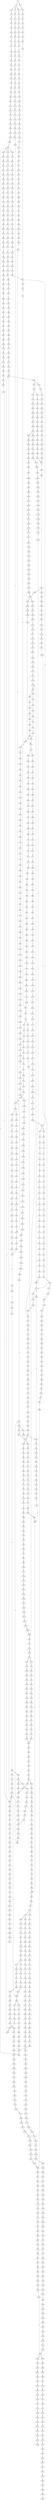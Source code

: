 strict digraph  {
	S0 -> S1 [ label = T ];
	S0 -> S2 [ label = G ];
	S1 -> S3 [ label = G ];
	S1 -> S4 [ label = T ];
	S1 -> S5 [ label = C ];
	S2 -> S6 [ label = C ];
	S3 -> S7 [ label = T ];
	S4 -> S8 [ label = C ];
	S5 -> S9 [ label = C ];
	S6 -> S10 [ label = C ];
	S7 -> S11 [ label = A ];
	S8 -> S12 [ label = G ];
	S9 -> S13 [ label = G ];
	S10 -> S14 [ label = G ];
	S11 -> S15 [ label = C ];
	S12 -> S16 [ label = C ];
	S13 -> S17 [ label = T ];
	S14 -> S18 [ label = C ];
	S15 -> S19 [ label = A ];
	S16 -> S20 [ label = A ];
	S17 -> S21 [ label = A ];
	S18 -> S22 [ label = A ];
	S19 -> S23 [ label = C ];
	S20 -> S24 [ label = C ];
	S21 -> S25 [ label = C ];
	S22 -> S26 [ label = C ];
	S23 -> S27 [ label = T ];
	S24 -> S28 [ label = G ];
	S25 -> S29 [ label = A ];
	S26 -> S30 [ label = G ];
	S27 -> S31 [ label = T ];
	S28 -> S32 [ label = T ];
	S29 -> S33 [ label = T ];
	S30 -> S34 [ label = C ];
	S31 -> S35 [ label = G ];
	S32 -> S36 [ label = G ];
	S33 -> S37 [ label = G ];
	S34 -> S38 [ label = G ];
	S35 -> S39 [ label = G ];
	S36 -> S40 [ label = G ];
	S37 -> S41 [ label = G ];
	S38 -> S42 [ label = C ];
	S39 -> S43 [ label = A ];
	S40 -> S44 [ label = C ];
	S41 -> S45 [ label = C ];
	S42 -> S46 [ label = A ];
	S42 -> S47 [ label = G ];
	S43 -> S48 [ label = G ];
	S44 -> S49 [ label = G ];
	S45 -> S50 [ label = G ];
	S46 -> S51 [ label = G ];
	S47 -> S52 [ label = C ];
	S47 -> S53 [ label = G ];
	S48 -> S54 [ label = A ];
	S49 -> S55 [ label = T ];
	S50 -> S56 [ label = C ];
	S51 -> S57 [ label = C ];
	S52 -> S58 [ label = G ];
	S53 -> S59 [ label = C ];
	S54 -> S60 [ label = C ];
	S55 -> S61 [ label = C ];
	S56 -> S62 [ label = C ];
	S57 -> S63 [ label = C ];
	S58 -> S64 [ label = T ];
	S59 -> S65 [ label = T ];
	S60 -> S66 [ label = C ];
	S61 -> S67 [ label = C ];
	S62 -> S68 [ label = C ];
	S63 -> S69 [ label = G ];
	S64 -> S70 [ label = C ];
	S65 -> S71 [ label = G ];
	S66 -> S72 [ label = C ];
	S67 -> S73 [ label = C ];
	S68 -> S74 [ label = C ];
	S69 -> S75 [ label = G ];
	S70 -> S76 [ label = G ];
	S71 -> S77 [ label = G ];
	S72 -> S78 [ label = C ];
	S73 -> S79 [ label = C ];
	S74 -> S80 [ label = C ];
	S75 -> S81 [ label = C ];
	S75 -> S82 [ label = T ];
	S76 -> S83 [ label = A ];
	S77 -> S84 [ label = A ];
	S78 -> S85 [ label = C ];
	S79 -> S86 [ label = A ];
	S80 -> S87 [ label = A ];
	S81 -> S88 [ label = A ];
	S82 -> S89 [ label = G ];
	S83 -> S90 [ label = C ];
	S84 -> S91 [ label = A ];
	S85 -> S92 [ label = C ];
	S86 -> S93 [ label = C ];
	S87 -> S94 [ label = C ];
	S88 -> S95 [ label = C ];
	S89 -> S96 [ label = G ];
	S90 -> S97 [ label = G ];
	S91 -> S98 [ label = T ];
	S92 -> S99 [ label = T ];
	S93 -> S100 [ label = T ];
	S94 -> S101 [ label = T ];
	S95 -> S102 [ label = T ];
	S96 -> S103 [ label = A ];
	S97 -> S104 [ label = C ];
	S98 -> S105 [ label = G ];
	S99 -> S106 [ label = T ];
	S100 -> S107 [ label = T ];
	S101 -> S108 [ label = T ];
	S102 -> S109 [ label = T ];
	S103 -> S110 [ label = A ];
	S104 -> S111 [ label = G ];
	S105 -> S112 [ label = G ];
	S106 -> S113 [ label = C ];
	S107 -> S114 [ label = G ];
	S108 -> S115 [ label = T ];
	S109 -> S116 [ label = C ];
	S110 -> S117 [ label = G ];
	S111 -> S118 [ label = C ];
	S112 -> S119 [ label = G ];
	S113 -> S120 [ label = A ];
	S114 -> S121 [ label = A ];
	S115 -> S122 [ label = A ];
	S116 -> S123 [ label = A ];
	S117 -> S124 [ label = A ];
	S118 -> S125 [ label = C ];
	S119 -> S126 [ label = G ];
	S120 -> S127 [ label = G ];
	S121 -> S128 [ label = G ];
	S122 -> S129 [ label = G ];
	S123 -> S130 [ label = G ];
	S124 -> S131 [ label = A ];
	S125 -> S132 [ label = T ];
	S126 -> S133 [ label = T ];
	S127 -> S134 [ label = A ];
	S128 -> S135 [ label = C ];
	S129 -> S136 [ label = C ];
	S130 -> S137 [ label = C ];
	S131 -> S138 [ label = C ];
	S132 -> S139 [ label = C ];
	S133 -> S140 [ label = C ];
	S134 -> S141 [ label = G ];
	S135 -> S142 [ label = C ];
	S136 -> S143 [ label = C ];
	S137 -> S144 [ label = C ];
	S138 -> S145 [ label = G ];
	S139 -> S146 [ label = G ];
	S140 -> S147 [ label = C ];
	S141 -> S148 [ label = G ];
	S142 -> S149 [ label = G ];
	S143 -> S150 [ label = G ];
	S144 -> S151 [ label = G ];
	S145 -> S152 [ label = G ];
	S146 -> S153 [ label = G ];
	S147 -> S154 [ label = G ];
	S148 -> S155 [ label = T ];
	S149 -> S156 [ label = C ];
	S150 -> S157 [ label = T ];
	S151 -> S158 [ label = C ];
	S152 -> S159 [ label = C ];
	S153 -> S160 [ label = G ];
	S154 -> S161 [ label = C ];
	S155 -> S162 [ label = C ];
	S156 -> S163 [ label = C ];
	S157 -> S164 [ label = C ];
	S158 -> S165 [ label = C ];
	S159 -> S166 [ label = A ];
	S160 -> S167 [ label = C ];
	S161 -> S168 [ label = C ];
	S162 -> S169 [ label = C ];
	S163 -> S170 [ label = C ];
	S164 -> S171 [ label = C ];
	S165 -> S172 [ label = C ];
	S166 -> S173 [ label = C ];
	S167 -> S174 [ label = T ];
	S168 -> S175 [ label = G ];
	S169 -> S176 [ label = C ];
	S170 -> S177 [ label = C ];
	S171 -> S178 [ label = C ];
	S172 -> S177 [ label = C ];
	S173 -> S179 [ label = C ];
	S173 -> S180 [ label = T ];
	S174 -> S181 [ label = C ];
	S175 -> S182 [ label = G ];
	S176 -> S183 [ label = T ];
	S176 -> S184 [ label = A ];
	S176 -> S185 [ label = G ];
	S177 -> S186 [ label = T ];
	S178 -> S187 [ label = A ];
	S179 -> S188 [ label = G ];
	S180 -> S189 [ label = G ];
	S181 -> S190 [ label = A ];
	S182 -> S191 [ label = A ];
	S183 -> S192 [ label = T ];
	S184 -> S193 [ label = G ];
	S185 -> S194 [ label = G ];
	S186 -> S195 [ label = T ];
	S186 -> S196 [ label = C ];
	S187 -> S197 [ label = C ];
	S188 -> S198 [ label = G ];
	S189 -> S199 [ label = G ];
	S190 -> S200 [ label = C ];
	S191 -> S201 [ label = A ];
	S192 -> S202 [ label = C ];
	S193 -> S203 [ label = A ];
	S194 -> S204 [ label = A ];
	S195 -> S205 [ label = C ];
	S196 -> S206 [ label = C ];
	S197 -> S207 [ label = C ];
	S198 -> S208 [ label = G ];
	S199 -> S209 [ label = G ];
	S200 -> S210 [ label = G ];
	S201 -> S211 [ label = C ];
	S202 -> S212 [ label = T ];
	S203 -> S213 [ label = G ];
	S204 -> S214 [ label = G ];
	S205 -> S215 [ label = A ];
	S206 -> S216 [ label = A ];
	S207 -> S217 [ label = A ];
	S208 -> S218 [ label = A ];
	S209 -> S219 [ label = A ];
	S210 -> S220 [ label = T ];
	S211 -> S221 [ label = T ];
	S212 -> S222 [ label = C ];
	S213 -> S223 [ label = C ];
	S214 -> S224 [ label = G ];
	S215 -> S225 [ label = C ];
	S216 -> S226 [ label = C ];
	S217 -> S227 [ label = C ];
	S218 -> S228 [ label = A ];
	S219 -> S229 [ label = A ];
	S220 -> S230 [ label = C ];
	S221 -> S231 [ label = G ];
	S222 -> S232 [ label = G ];
	S223 -> S233 [ label = C ];
	S224 -> S234 [ label = C ];
	S225 -> S235 [ label = G ];
	S226 -> S236 [ label = C ];
	S227 -> S237 [ label = C ];
	S228 -> S238 [ label = T ];
	S229 -> S239 [ label = C ];
	S230 -> S240 [ label = C ];
	S231 -> S241 [ label = C ];
	S232 -> S242 [ label = T ];
	S233 -> S243 [ label = A ];
	S234 -> S244 [ label = G ];
	S235 -> S245 [ label = C ];
	S236 -> S246 [ label = C ];
	S237 -> S247 [ label = G ];
	S238 -> S248 [ label = T ];
	S239 -> S249 [ label = T ];
	S240 -> S250 [ label = A ];
	S241 -> S251 [ label = A ];
	S242 -> S252 [ label = A ];
	S243 -> S253 [ label = C ];
	S244 -> S254 [ label = T ];
	S245 -> S255 [ label = T ];
	S246 -> S256 [ label = G ];
	S247 -> S257 [ label = A ];
	S248 -> S258 [ label = G ];
	S249 -> S259 [ label = G ];
	S250 -> S260 [ label = G ];
	S251 -> S261 [ label = A ];
	S252 -> S262 [ label = C ];
	S253 -> S263 [ label = G ];
	S254 -> S264 [ label = G ];
	S255 -> S265 [ label = C ];
	S256 -> S266 [ label = C ];
	S257 -> S267 [ label = T ];
	S258 -> S268 [ label = A ];
	S259 -> S269 [ label = G ];
	S260 -> S270 [ label = C ];
	S261 -> S271 [ label = C ];
	S262 -> S272 [ label = G ];
	S263 -> S273 [ label = G ];
	S264 -> S274 [ label = G ];
	S265 -> S275 [ label = C ];
	S266 -> S276 [ label = C ];
	S267 -> S277 [ label = C ];
	S268 -> S278 [ label = A ];
	S269 -> S279 [ label = A ];
	S270 -> S280 [ label = T ];
	S270 -> S281 [ label = G ];
	S271 -> S282 [ label = C ];
	S272 -> S283 [ label = G ];
	S273 -> S284 [ label = T ];
	S274 -> S285 [ label = T ];
	S275 -> S286 [ label = G ];
	S276 -> S287 [ label = G ];
	S277 -> S288 [ label = G ];
	S278 -> S289 [ label = C ];
	S279 -> S290 [ label = C ];
	S280 -> S291 [ label = T ];
	S281 -> S292 [ label = A ];
	S282 -> S293 [ label = A ];
	S283 -> S294 [ label = C ];
	S284 -> S295 [ label = T ];
	S285 -> S296 [ label = A ];
	S286 -> S297 [ label = G ];
	S287 -> S298 [ label = G ];
	S288 -> S299 [ label = G ];
	S289 -> S300 [ label = C ];
	S290 -> S301 [ label = C ];
	S291 -> S302 [ label = C ];
	S292 -> S303 [ label = G ];
	S293 -> S304 [ label = G ];
	S294 -> S305 [ label = T ];
	S295 -> S306 [ label = A ];
	S296 -> S307 [ label = T ];
	S297 -> S308 [ label = T ];
	S298 -> S309 [ label = T ];
	S299 -> S310 [ label = T ];
	S300 -> S311 [ label = C ];
	S301 -> S312 [ label = C ];
	S302 -> S313 [ label = A ];
	S303 -> S314 [ label = T ];
	S304 -> S315 [ label = A ];
	S305 -> S316 [ label = A ];
	S306 -> S317 [ label = C ];
	S307 -> S318 [ label = G ];
	S308 -> S319 [ label = T ];
	S309 -> S320 [ label = C ];
	S310 -> S321 [ label = T ];
	S311 -> S322 [ label = G ];
	S312 -> S323 [ label = G ];
	S313 -> S324 [ label = C ];
	S314 -> S325 [ label = C ];
	S315 -> S326 [ label = A ];
	S316 -> S327 [ label = C ];
	S317 -> S328 [ label = T ];
	S318 -> S329 [ label = A ];
	S319 -> S330 [ label = G ];
	S320 -> S331 [ label = C ];
	S321 -> S332 [ label = C ];
	S322 -> S333 [ label = T ];
	S323 -> S334 [ label = T ];
	S324 -> S335 [ label = G ];
	S325 -> S336 [ label = C ];
	S325 -> S337 [ label = T ];
	S326 -> S338 [ label = C ];
	S327 -> S339 [ label = T ];
	S328 -> S340 [ label = G ];
	S329 -> S341 [ label = G ];
	S330 -> S342 [ label = C ];
	S331 -> S343 [ label = C ];
	S332 -> S344 [ label = C ];
	S333 -> S345 [ label = C ];
	S334 -> S346 [ label = C ];
	S335 -> S347 [ label = C ];
	S336 -> S348 [ label = C ];
	S337 -> S349 [ label = C ];
	S338 -> S350 [ label = A ];
	S339 -> S351 [ label = G ];
	S340 -> S352 [ label = C ];
	S341 -> S353 [ label = C ];
	S342 -> S354 [ label = A ];
	S343 -> S355 [ label = A ];
	S344 -> S356 [ label = A ];
	S345 -> S357 [ label = T ];
	S346 -> S358 [ label = T ];
	S347 -> S359 [ label = C ];
	S348 -> S360 [ label = T ];
	S348 -> S361 [ label = G ];
	S349 -> S362 [ label = G ];
	S350 -> S363 [ label = G ];
	S351 -> S364 [ label = G ];
	S352 -> S365 [ label = A ];
	S353 -> S366 [ label = G ];
	S354 -> S367 [ label = C ];
	S355 -> S368 [ label = G ];
	S356 -> S369 [ label = G ];
	S357 -> S370 [ label = C ];
	S358 -> S370 [ label = C ];
	S359 -> S371 [ label = C ];
	S360 -> S372 [ label = C ];
	S361 -> S373 [ label = C ];
	S362 -> S374 [ label = T ];
	S363 -> S375 [ label = C ];
	S364 -> S376 [ label = T ];
	S365 -> S377 [ label = G ];
	S366 -> S378 [ label = G ];
	S367 -> S379 [ label = T ];
	S368 -> S380 [ label = T ];
	S369 -> S381 [ label = T ];
	S370 -> S382 [ label = G ];
	S371 -> S383 [ label = T ];
	S372 -> S384 [ label = C ];
	S373 -> S385 [ label = C ];
	S374 -> S386 [ label = C ];
	S375 -> S387 [ label = C ];
	S376 -> S388 [ label = G ];
	S377 -> S389 [ label = A ];
	S378 -> S390 [ label = T ];
	S379 -> S391 [ label = G ];
	S380 -> S392 [ label = G ];
	S381 -> S393 [ label = G ];
	S382 -> S394 [ label = G ];
	S383 -> S395 [ label = T ];
	S384 -> S396 [ label = G ];
	S385 -> S397 [ label = T ];
	S386 -> S398 [ label = T ];
	S387 -> S399 [ label = G ];
	S388 -> S400 [ label = C ];
	S389 -> S401 [ label = C ];
	S390 -> S402 [ label = C ];
	S391 -> S403 [ label = G ];
	S392 -> S404 [ label = G ];
	S393 -> S405 [ label = G ];
	S394 -> S406 [ label = C ];
	S395 -> S407 [ label = C ];
	S396 -> S408 [ label = G ];
	S397 -> S409 [ label = G ];
	S398 -> S410 [ label = G ];
	S399 -> S411 [ label = T ];
	S400 -> S412 [ label = T ];
	S401 -> S413 [ label = G ];
	S402 -> S414 [ label = G ];
	S403 -> S415 [ label = T ];
	S404 -> S416 [ label = T ];
	S405 -> S417 [ label = T ];
	S406 -> S418 [ label = A ];
	S407 -> S419 [ label = A ];
	S408 -> S420 [ label = T ];
	S409 -> S421 [ label = T ];
	S410 -> S422 [ label = T ];
	S411 -> S423 [ label = C ];
	S412 -> S424 [ label = A ];
	S413 -> S425 [ label = G ];
	S414 -> S426 [ label = C ];
	S415 -> S427 [ label = C ];
	S416 -> S428 [ label = C ];
	S417 -> S428 [ label = C ];
	S418 -> S429 [ label = C ];
	S419 -> S430 [ label = T ];
	S420 -> S431 [ label = C ];
	S421 -> S432 [ label = C ];
	S422 -> S433 [ label = T ];
	S423 -> S434 [ label = C ];
	S424 -> S435 [ label = C ];
	S425 -> S436 [ label = A ];
	S426 -> S437 [ label = A ];
	S427 -> S438 [ label = G ];
	S428 -> S439 [ label = G ];
	S429 -> S440 [ label = C ];
	S430 -> S441 [ label = C ];
	S431 -> S442 [ label = T ];
	S432 -> S443 [ label = G ];
	S433 -> S444 [ label = C ];
	S434 -> S445 [ label = T ];
	S435 -> S446 [ label = T ];
	S436 -> S447 [ label = C ];
	S437 -> S448 [ label = C ];
	S438 -> S449 [ label = T ];
	S439 -> S450 [ label = T ];
	S440 -> S451 [ label = G ];
	S441 -> S452 [ label = C ];
	S442 -> S453 [ label = G ];
	S443 -> S454 [ label = C ];
	S444 -> S455 [ label = C ];
	S445 -> S456 [ label = C ];
	S446 -> S457 [ label = G ];
	S447 -> S458 [ label = A ];
	S448 -> S459 [ label = G ];
	S449 -> S460 [ label = C ];
	S450 -> S461 [ label = C ];
	S451 -> S462 [ label = A ];
	S452 -> S463 [ label = A ];
	S453 -> S464 [ label = G ];
	S454 -> S465 [ label = G ];
	S455 -> S466 [ label = G ];
	S456 -> S467 [ label = T ];
	S457 -> S468 [ label = T ];
	S458 -> S469 [ label = C ];
	S459 -> S470 [ label = C ];
	S460 -> S471 [ label = C ];
	S461 -> S471 [ label = C ];
	S462 -> S472 [ label = G ];
	S462 -> S473 [ label = A ];
	S463 -> S474 [ label = G ];
	S464 -> S475 [ label = A ];
	S465 -> S476 [ label = C ];
	S466 -> S477 [ label = T ];
	S467 -> S478 [ label = G ];
	S468 -> S479 [ label = A ];
	S469 -> S480 [ label = A ];
	S470 -> S481 [ label = G ];
	S471 -> S482 [ label = G ];
	S472 -> S483 [ label = T ];
	S473 -> S484 [ label = T ];
	S474 -> S485 [ label = A ];
	S475 -> S486 [ label = G ];
	S476 -> S487 [ label = G ];
	S476 -> S488 [ label = A ];
	S477 -> S489 [ label = G ];
	S478 -> S490 [ label = T ];
	S479 -> S491 [ label = A ];
	S480 -> S492 [ label = C ];
	S481 -> S42 [ label = C ];
	S482 -> S493 [ label = T ];
	S483 -> S494 [ label = C ];
	S484 -> S495 [ label = G ];
	S485 -> S496 [ label = A ];
	S486 -> S497 [ label = G ];
	S487 -> S498 [ label = A ];
	S488 -> S499 [ label = A ];
	S489 -> S500 [ label = G ];
	S490 -> S501 [ label = C ];
	S491 -> S502 [ label = C ];
	S492 -> S503 [ label = C ];
	S493 -> S504 [ label = C ];
	S494 -> S505 [ label = C ];
	S495 -> S506 [ label = T ];
	S496 -> S507 [ label = C ];
	S497 -> S508 [ label = G ];
	S498 -> S509 [ label = G ];
	S499 -> S510 [ label = C ];
	S500 -> S511 [ label = C ];
	S501 -> S512 [ label = G ];
	S502 -> S513 [ label = A ];
	S503 -> S514 [ label = T ];
	S504 -> S515 [ label = A ];
	S505 -> S516 [ label = A ];
	S505 -> S517 [ label = T ];
	S506 -> S518 [ label = A ];
	S507 -> S519 [ label = C ];
	S508 -> S520 [ label = T ];
	S509 -> S521 [ label = C ];
	S510 -> S522 [ label = C ];
	S511 -> S523 [ label = C ];
	S512 -> S524 [ label = T ];
	S513 -> S525 [ label = C ];
	S514 -> S526 [ label = C ];
	S515 -> S527 [ label = C ];
	S516 -> S528 [ label = G ];
	S517 -> S529 [ label = C ];
	S518 -> S530 [ label = G ];
	S519 -> S531 [ label = A ];
	S519 -> S532 [ label = G ];
	S520 -> S533 [ label = G ];
	S521 -> S534 [ label = A ];
	S522 -> S535 [ label = C ];
	S523 -> S536 [ label = C ];
	S524 -> S537 [ label = G ];
	S525 -> S538 [ label = A ];
	S526 -> S539 [ label = T ];
	S527 -> S540 [ label = C ];
	S528 -> S541 [ label = T ];
	S528 -> S542 [ label = C ];
	S529 -> S543 [ label = G ];
	S530 -> S544 [ label = T ];
	S531 -> S545 [ label = G ];
	S531 -> S546 [ label = C ];
	S532 -> S547 [ label = G ];
	S533 -> S548 [ label = T ];
	S534 -> S549 [ label = G ];
	S535 -> S550 [ label = G ];
	S536 -> S551 [ label = G ];
	S537 -> S552 [ label = G ];
	S538 -> S553 [ label = C ];
	S539 -> S554 [ label = A ];
	S540 -> S555 [ label = C ];
	S540 -> S556 [ label = G ];
	S541 -> S557 [ label = A ];
	S542 -> S558 [ label = T ];
	S543 -> S559 [ label = A ];
	S544 -> S560 [ label = T ];
	S545 -> S561 [ label = A ];
	S546 -> S562 [ label = C ];
	S547 -> S563 [ label = A ];
	S548 -> S564 [ label = T ];
	S549 -> S565 [ label = T ];
	S550 -> S566 [ label = T ];
	S551 -> S567 [ label = T ];
	S552 -> S568 [ label = T ];
	S553 -> S569 [ label = G ];
	S554 -> S570 [ label = G ];
	S555 -> S571 [ label = T ];
	S556 -> S572 [ label = A ];
	S557 -> S573 [ label = G ];
	S558 -> S291 [ label = T ];
	S559 -> S574 [ label = A ];
	S560 -> S575 [ label = T ];
	S561 -> S576 [ label = C ];
	S562 -> S577 [ label = A ];
	S563 -> S578 [ label = C ];
	S564 -> S579 [ label = C ];
	S565 -> S580 [ label = G ];
	S566 -> S581 [ label = A ];
	S567 -> S582 [ label = C ];
	S568 -> S583 [ label = A ];
	S569 -> S584 [ label = C ];
	S570 -> S585 [ label = A ];
	S571 -> S586 [ label = G ];
	S572 -> S587 [ label = A ];
	S572 -> S588 [ label = G ];
	S573 -> S589 [ label = G ];
	S573 -> S590 [ label = C ];
	S574 -> S591 [ label = C ];
	S575 -> S592 [ label = C ];
	S576 -> S593 [ label = T ];
	S577 -> S594 [ label = C ];
	S578 -> S595 [ label = G ];
	S579 -> S596 [ label = C ];
	S580 -> S597 [ label = C ];
	S581 -> S598 [ label = C ];
	S582 -> S599 [ label = C ];
	S583 -> S600 [ label = C ];
	S584 -> S601 [ label = T ];
	S585 -> S602 [ label = A ];
	S586 -> S603 [ label = T ];
	S587 -> S604 [ label = T ];
	S588 -> S605 [ label = T ];
	S589 -> S606 [ label = G ];
	S590 -> S607 [ label = T ];
	S591 -> S608 [ label = T ];
	S592 -> S609 [ label = A ];
	S593 -> S610 [ label = C ];
	S594 -> S611 [ label = C ];
	S595 -> S612 [ label = C ];
	S596 -> S613 [ label = A ];
	S597 -> S614 [ label = A ];
	S598 -> S615 [ label = A ];
	S599 -> S616 [ label = A ];
	S600 -> S617 [ label = C ];
	S601 -> S618 [ label = C ];
	S602 -> S619 [ label = C ];
	S603 -> S620 [ label = C ];
	S604 -> S621 [ label = C ];
	S605 -> S494 [ label = C ];
	S606 -> S622 [ label = T ];
	S607 -> S623 [ label = C ];
	S608 -> S624 [ label = T ];
	S609 -> S625 [ label = C ];
	S610 -> S626 [ label = C ];
	S611 -> S627 [ label = C ];
	S612 -> S628 [ label = C ];
	S613 -> S629 [ label = G ];
	S614 -> S630 [ label = A ];
	S615 -> S631 [ label = G ];
	S616 -> S632 [ label = G ];
	S617 -> S633 [ label = G ];
	S618 -> S634 [ label = C ];
	S619 -> S635 [ label = G ];
	S620 -> S636 [ label = C ];
	S621 -> S637 [ label = C ];
	S622 -> S638 [ label = C ];
	S623 -> S639 [ label = C ];
	S624 -> S640 [ label = C ];
	S625 -> S641 [ label = T ];
	S626 -> S642 [ label = C ];
	S627 -> S643 [ label = C ];
	S628 -> S644 [ label = C ];
	S629 -> S645 [ label = C ];
	S630 -> S646 [ label = C ];
	S631 -> S647 [ label = C ];
	S632 -> S648 [ label = T ];
	S633 -> S649 [ label = G ];
	S634 -> S650 [ label = T ];
	S635 -> S651 [ label = A ];
	S636 -> S652 [ label = T ];
	S637 -> S653 [ label = T ];
	S638 -> S654 [ label = A ];
	S639 -> S655 [ label = A ];
	S640 -> S656 [ label = A ];
	S641 -> S657 [ label = C ];
	S642 -> S658 [ label = A ];
	S643 -> S659 [ label = T ];
	S644 -> S660 [ label = A ];
	S645 -> S661 [ label = A ];
	S646 -> S662 [ label = A ];
	S647 -> S663 [ label = A ];
	S648 -> S664 [ label = A ];
	S649 -> S665 [ label = T ];
	S650 -> S666 [ label = A ];
	S651 -> S667 [ label = G ];
	S652 -> S668 [ label = A ];
	S652 -> S669 [ label = T ];
	S653 -> S670 [ label = C ];
	S654 -> S671 [ label = C ];
	S655 -> S672 [ label = C ];
	S656 -> S673 [ label = A ];
	S657 -> S674 [ label = C ];
	S658 -> S675 [ label = T ];
	S659 -> S676 [ label = T ];
	S660 -> S677 [ label = T ];
	S661 -> S678 [ label = G ];
	S662 -> S679 [ label = G ];
	S663 -> S680 [ label = G ];
	S664 -> S573 [ label = G ];
	S665 -> S681 [ label = G ];
	S666 -> S682 [ label = G ];
	S667 -> S683 [ label = G ];
	S668 -> S684 [ label = C ];
	S669 -> S685 [ label = G ];
	S670 -> S686 [ label = G ];
	S671 -> S687 [ label = T ];
	S672 -> S688 [ label = C ];
	S673 -> S689 [ label = C ];
	S674 -> S690 [ label = T ];
	S675 -> S691 [ label = C ];
	S676 -> S692 [ label = C ];
	S677 -> S693 [ label = C ];
	S678 -> S694 [ label = A ];
	S679 -> S695 [ label = C ];
	S680 -> S696 [ label = G ];
	S681 -> S697 [ label = G ];
	S682 -> S698 [ label = A ];
	S683 -> S699 [ label = T ];
	S684 -> S700 [ label = T ];
	S685 -> S701 [ label = A ];
	S685 -> S702 [ label = T ];
	S686 -> S703 [ label = A ];
	S687 -> S704 [ label = C ];
	S688 -> S705 [ label = G ];
	S689 -> S706 [ label = C ];
	S689 -> S707 [ label = T ];
	S690 -> S708 [ label = T ];
	S691 -> S709 [ label = T ];
	S692 -> S710 [ label = C ];
	S692 -> S711 [ label = G ];
	S693 -> S712 [ label = G ];
	S694 -> S713 [ label = T ];
	S695 -> S714 [ label = T ];
	S696 -> S715 [ label = T ];
	S697 -> S716 [ label = T ];
	S698 -> S717 [ label = A ];
	S699 -> S718 [ label = G ];
	S700 -> S719 [ label = A ];
	S701 -> S720 [ label = A ];
	S702 -> S721 [ label = A ];
	S703 -> S722 [ label = A ];
	S704 -> S723 [ label = G ];
	S705 -> S724 [ label = G ];
	S706 -> S725 [ label = G ];
	S707 -> S726 [ label = G ];
	S708 -> S727 [ label = T ];
	S709 -> S728 [ label = G ];
	S710 -> S729 [ label = T ];
	S711 -> S730 [ label = A ];
	S712 -> S731 [ label = T ];
	S713 -> S732 [ label = A ];
	S714 -> S733 [ label = A ];
	S715 -> S734 [ label = G ];
	S716 -> S735 [ label = T ];
	S717 -> S736 [ label = C ];
	S718 -> S737 [ label = T ];
	S719 -> S738 [ label = C ];
	S720 -> S739 [ label = C ];
	S721 -> S740 [ label = G ];
	S722 -> S591 [ label = C ];
	S723 -> S741 [ label = C ];
	S724 -> S742 [ label = A ];
	S725 -> S743 [ label = G ];
	S726 -> S744 [ label = G ];
	S726 -> S745 [ label = C ];
	S727 -> S746 [ label = C ];
	S728 -> S747 [ label = C ];
	S729 -> S748 [ label = G ];
	S730 -> S749 [ label = T ];
	S731 -> S750 [ label = C ];
	S732 -> S751 [ label = A ];
	S733 -> S752 [ label = C ];
	S734 -> S753 [ label = C ];
	S735 -> S754 [ label = A ];
	S736 -> S755 [ label = T ];
	S737 -> S756 [ label = C ];
	S738 -> S757 [ label = C ];
	S739 -> S758 [ label = T ];
	S740 -> S759 [ label = G ];
	S741 -> S760 [ label = T ];
	S742 -> S761 [ label = C ];
	S743 -> S762 [ label = C ];
	S744 -> S763 [ label = C ];
	S745 -> S764 [ label = C ];
	S746 -> S765 [ label = A ];
	S747 -> S766 [ label = C ];
	S748 -> S767 [ label = T ];
	S749 -> S768 [ label = C ];
	S750 -> S769 [ label = C ];
	S751 -> S770 [ label = A ];
	S752 -> S771 [ label = G ];
	S753 -> S772 [ label = A ];
	S754 -> S773 [ label = G ];
	S755 -> S774 [ label = T ];
	S756 -> S775 [ label = C ];
	S757 -> S776 [ label = A ];
	S758 -> S777 [ label = T ];
	S759 -> S778 [ label = A ];
	S760 -> S779 [ label = T ];
	S761 -> S780 [ label = G ];
	S762 -> S781 [ label = C ];
	S763 -> S782 [ label = C ];
	S764 -> S783 [ label = C ];
	S765 -> S784 [ label = T ];
	S766 -> S785 [ label = A ];
	S767 -> S786 [ label = C ];
	S768 -> S787 [ label = G ];
	S769 -> S788 [ label = T ];
	S770 -> S789 [ label = A ];
	S771 -> S790 [ label = A ];
	S772 -> S791 [ label = C ];
	S773 -> S792 [ label = A ];
	S774 -> S793 [ label = C ];
	S775 -> S794 [ label = C ];
	S776 -> S795 [ label = G ];
	S777 -> S796 [ label = C ];
	S778 -> S797 [ label = G ];
	S779 -> S798 [ label = C ];
	S780 -> S799 [ label = T ];
	S781 -> S800 [ label = C ];
	S782 -> S801 [ label = C ];
	S783 -> S802 [ label = T ];
	S784 -> S803 [ label = C ];
	S785 -> S804 [ label = G ];
	S786 -> S805 [ label = C ];
	S787 -> S806 [ label = T ];
	S788 -> S807 [ label = C ];
	S789 -> S808 [ label = A ];
	S790 -> S809 [ label = G ];
	S791 -> S810 [ label = G ];
	S792 -> S811 [ label = A ];
	S793 -> S812 [ label = A ];
	S794 -> S813 [ label = T ];
	S795 -> S814 [ label = G ];
	S796 -> S815 [ label = A ];
	S797 -> S816 [ label = A ];
	S798 -> S817 [ label = A ];
	S799 -> S818 [ label = C ];
	S800 -> S819 [ label = A ];
	S801 -> S820 [ label = A ];
	S802 -> S821 [ label = A ];
	S803 -> S822 [ label = C ];
	S804 -> S823 [ label = T ];
	S805 -> S824 [ label = T ];
	S806 -> S825 [ label = T ];
	S807 -> S826 [ label = T ];
	S808 -> S827 [ label = C ];
	S809 -> S828 [ label = A ];
	S810 -> S829 [ label = C ];
	S811 -> S830 [ label = G ];
	S812 -> S673 [ label = A ];
	S813 -> S831 [ label = G ];
	S814 -> S832 [ label = A ];
	S815 -> S673 [ label = A ];
	S816 -> S833 [ label = G ];
	S817 -> S834 [ label = T ];
	S818 -> S835 [ label = G ];
	S819 -> S836 [ label = G ];
	S820 -> S837 [ label = G ];
	S821 -> S838 [ label = G ];
	S822 -> S839 [ label = A ];
	S823 -> S840 [ label = C ];
	S824 -> S669 [ label = T ];
	S825 -> S841 [ label = T ];
	S826 -> S842 [ label = T ];
	S827 -> S843 [ label = T ];
	S828 -> S844 [ label = A ];
	S829 -> S845 [ label = G ];
	S830 -> S846 [ label = G ];
	S831 -> S847 [ label = T ];
	S832 -> S848 [ label = G ];
	S833 -> S849 [ label = G ];
	S834 -> S850 [ label = C ];
	S835 -> S851 [ label = T ];
	S836 -> S852 [ label = T ];
	S837 -> S853 [ label = G ];
	S838 -> S854 [ label = G ];
	S839 -> S474 [ label = G ];
	S840 -> S855 [ label = G ];
	S841 -> S856 [ label = G ];
	S842 -> S857 [ label = C ];
	S843 -> S858 [ label = T ];
	S844 -> S859 [ label = C ];
	S845 -> S860 [ label = G ];
	S846 -> S861 [ label = G ];
	S847 -> S862 [ label = C ];
	S848 -> S863 [ label = A ];
	S849 -> S864 [ label = T ];
	S850 -> S865 [ label = C ];
	S851 -> S866 [ label = G ];
	S852 -> S867 [ label = T ];
	S853 -> S868 [ label = T ];
	S854 -> S869 [ label = T ];
	S855 -> S870 [ label = T ];
	S856 -> S871 [ label = T ];
	S857 -> S872 [ label = T ];
	S858 -> S873 [ label = T ];
	S859 -> S874 [ label = T ];
	S860 -> S875 [ label = T ];
	S861 -> S876 [ label = G ];
	S862 -> S877 [ label = C ];
	S863 -> S878 [ label = G ];
	S864 -> S879 [ label = C ];
	S865 -> S463 [ label = A ];
	S866 -> S880 [ label = A ];
	S867 -> S881 [ label = G ];
	S868 -> S882 [ label = G ];
	S869 -> S883 [ label = G ];
	S870 -> S884 [ label = A ];
	S871 -> S885 [ label = A ];
	S872 -> S886 [ label = C ];
	S873 -> S887 [ label = G ];
	S874 -> S888 [ label = G ];
	S875 -> S889 [ label = G ];
	S876 -> S890 [ label = G ];
	S877 -> S652 [ label = T ];
	S878 -> S891 [ label = T ];
	S879 -> S892 [ label = C ];
	S880 -> S893 [ label = C ];
	S881 -> S894 [ label = T ];
	S882 -> S895 [ label = C ];
	S882 -> S896 [ label = G ];
	S883 -> S897 [ label = T ];
	S884 -> S898 [ label = A ];
	S885 -> S899 [ label = G ];
	S886 -> S900 [ label = G ];
	S887 -> S901 [ label = C ];
	S888 -> S902 [ label = G ];
	S889 -> S903 [ label = C ];
	S890 -> S904 [ label = T ];
	S891 -> S905 [ label = C ];
	S892 -> S176 [ label = C ];
	S893 -> S906 [ label = C ];
	S894 -> S907 [ label = G ];
	S895 -> S908 [ label = G ];
	S896 -> S909 [ label = G ];
	S897 -> S910 [ label = G ];
	S898 -> S911 [ label = G ];
	S899 -> S912 [ label = G ];
	S900 -> S913 [ label = G ];
	S901 -> S914 [ label = C ];
	S902 -> S915 [ label = C ];
	S903 -> S916 [ label = C ];
	S904 -> S917 [ label = C ];
	S905 -> S918 [ label = A ];
	S906 -> S919 [ label = G ];
	S907 -> S920 [ label = C ];
	S908 -> S921 [ label = C ];
	S909 -> S922 [ label = C ];
	S910 -> S923 [ label = C ];
	S911 -> S924 [ label = A ];
	S912 -> S925 [ label = A ];
	S913 -> S926 [ label = A ];
	S914 -> S927 [ label = G ];
	S915 -> S928 [ label = G ];
	S916 -> S929 [ label = G ];
	S917 -> S930 [ label = C ];
	S918 -> S931 [ label = G ];
	S919 -> S932 [ label = G ];
	S920 -> S933 [ label = G ];
	S921 -> S934 [ label = G ];
	S922 -> S935 [ label = T ];
	S923 -> S936 [ label = G ];
	S924 -> S937 [ label = C ];
	S925 -> S938 [ label = A ];
	S926 -> S939 [ label = G ];
	S927 -> S940 [ label = T ];
	S928 -> S941 [ label = C ];
	S929 -> S942 [ label = C ];
	S930 -> S943 [ label = G ];
	S931 -> S944 [ label = G ];
	S932 -> S945 [ label = T ];
	S933 -> S946 [ label = T ];
	S934 -> S947 [ label = T ];
	S935 -> S948 [ label = T ];
	S936 -> S949 [ label = T ];
	S937 -> S950 [ label = G ];
	S938 -> S951 [ label = A ];
	S939 -> S952 [ label = A ];
	S940 -> S953 [ label = A ];
	S941 -> S954 [ label = A ];
	S942 -> S955 [ label = A ];
	S943 -> S956 [ label = T ];
	S944 -> S957 [ label = A ];
	S945 -> S958 [ label = C ];
	S946 -> S959 [ label = C ];
	S947 -> S960 [ label = C ];
	S948 -> S961 [ label = C ];
	S949 -> S962 [ label = C ];
	S950 -> S963 [ label = G ];
	S951 -> S964 [ label = G ];
	S952 -> S965 [ label = G ];
	S953 -> S966 [ label = G ];
	S954 -> S967 [ label = G ];
	S955 -> S968 [ label = A ];
	S956 -> S969 [ label = C ];
	S957 -> S970 [ label = C ];
	S958 -> S971 [ label = G ];
	S959 -> S972 [ label = G ];
	S960 -> S973 [ label = G ];
	S961 -> S974 [ label = G ];
	S962 -> S972 [ label = G ];
	S963 -> S975 [ label = C ];
	S964 -> S976 [ label = G ];
	S965 -> S977 [ label = G ];
	S966 -> S978 [ label = C ];
	S967 -> S979 [ label = C ];
	S968 -> S980 [ label = C ];
	S969 -> S981 [ label = G ];
	S970 -> S982 [ label = C ];
	S971 -> S983 [ label = C ];
	S972 -> S984 [ label = A ];
	S973 -> S985 [ label = T ];
	S974 -> S986 [ label = A ];
	S975 -> S987 [ label = T ];
	S976 -> S988 [ label = T ];
	S977 -> S989 [ label = T ];
	S978 -> S990 [ label = C ];
	S979 -> S991 [ label = G ];
	S980 -> S992 [ label = C ];
	S981 -> S993 [ label = G ];
	S982 -> S994 [ label = A ];
	S983 -> S995 [ label = G ];
	S984 -> S996 [ label = A ];
	S985 -> S997 [ label = G ];
	S986 -> S998 [ label = A ];
	S987 -> S999 [ label = C ];
	S988 -> S1000 [ label = C ];
	S989 -> S879 [ label = C ];
	S990 -> S1001 [ label = G ];
	S991 -> S1002 [ label = G ];
	S992 -> S1003 [ label = A ];
	S993 -> S1004 [ label = A ];
	S994 -> S1005 [ label = G ];
	S995 -> S1006 [ label = T ];
	S996 -> S1007 [ label = C ];
	S997 -> S1008 [ label = C ];
	S998 -> S1009 [ label = C ];
	S999 -> S1010 [ label = T ];
	S1000 -> S1011 [ label = C ];
	S1001 -> S1012 [ label = G ];
	S1002 -> S1013 [ label = G ];
	S1003 -> S1014 [ label = G ];
	S1004 -> S1015 [ label = A ];
	S1005 -> S1016 [ label = T ];
	S1006 -> S1017 [ label = A ];
	S1007 -> S1018 [ label = C ];
	S1007 -> S1019 [ label = A ];
	S1008 -> S1020 [ label = A ];
	S1009 -> S1021 [ label = A ];
	S1010 -> S1022 [ label = C ];
	S1011 -> S1023 [ label = C ];
	S1012 -> S1024 [ label = T ];
	S1013 -> S1025 [ label = T ];
	S1014 -> S1026 [ label = T ];
	S1015 -> S1027 [ label = C ];
	S1016 -> S1028 [ label = C ];
	S1017 -> S1029 [ label = G ];
	S1018 -> S1030 [ label = T ];
	S1019 -> S1031 [ label = C ];
	S1020 -> S1032 [ label = T ];
	S1021 -> S1033 [ label = C ];
	S1022 -> S1034 [ label = G ];
	S1023 -> S1035 [ label = G ];
	S1024 -> S1036 [ label = G ];
	S1025 -> S1037 [ label = G ];
	S1026 -> S1038 [ label = C ];
	S1027 -> S1039 [ label = A ];
	S1027 -> S1040 [ label = T ];
	S1028 -> S1041 [ label = T ];
	S1029 -> S1042 [ label = C ];
	S1030 -> S1043 [ label = T ];
	S1030 -> S1044 [ label = G ];
	S1031 -> S1045 [ label = C ];
	S1032 -> S1046 [ label = C ];
	S1033 -> S1047 [ label = G ];
	S1034 -> S1048 [ label = A ];
	S1035 -> S1049 [ label = A ];
	S1036 -> S1050 [ label = A ];
	S1037 -> S1051 [ label = C ];
	S1038 -> S1052 [ label = G ];
	S1039 -> S1053 [ label = G ];
	S1040 -> S1054 [ label = A ];
	S1041 -> S1055 [ label = C ];
	S1042 -> S1056 [ label = C ];
	S1043 -> S1057 [ label = C ];
	S1044 -> S1058 [ label = T ];
	S1045 -> S1059 [ label = C ];
	S1046 -> S1060 [ label = C ];
	S1047 -> S1061 [ label = C ];
	S1048 -> S1062 [ label = A ];
	S1049 -> S1063 [ label = A ];
	S1050 -> S1064 [ label = C ];
	S1051 -> S1065 [ label = C ];
	S1052 -> S1066 [ label = C ];
	S1053 -> S1067 [ label = G ];
	S1054 -> S1068 [ label = C ];
	S1055 -> S1069 [ label = T ];
	S1056 -> S1070 [ label = G ];
	S1057 -> S1071 [ label = G ];
	S1058 -> S1072 [ label = C ];
	S1059 -> S1073 [ label = G ];
	S1060 -> S1074 [ label = G ];
	S1061 -> S1075 [ label = G ];
	S1062 -> S1076 [ label = G ];
	S1063 -> S1077 [ label = G ];
	S1064 -> S1078 [ label = G ];
	S1065 -> S1079 [ label = G ];
	S1066 -> S1080 [ label = G ];
	S1067 -> S1081 [ label = A ];
	S1068 -> S1082 [ label = A ];
	S1069 -> S1083 [ label = G ];
	S1070 -> S1084 [ label = C ];
	S1071 -> S1085 [ label = T ];
	S1072 -> S1086 [ label = G ];
	S1073 -> S1087 [ label = T ];
	S1074 -> S1088 [ label = C ];
	S1075 -> S1089 [ label = C ];
	S1076 -> S1090 [ label = T ];
	S1077 -> S1091 [ label = T ];
	S1078 -> S1092 [ label = T ];
	S1079 -> S1093 [ label = C ];
	S1080 -> S1094 [ label = C ];
	S1081 -> S1095 [ label = A ];
	S1082 -> S1096 [ label = A ];
	S1083 -> S1097 [ label = T ];
	S1084 -> S1098 [ label = T ];
	S1085 -> S1099 [ label = A ];
	S1086 -> S1100 [ label = C ];
	S1087 -> S1101 [ label = A ];
	S1088 -> S1102 [ label = A ];
	S1089 -> S1103 [ label = A ];
	S1090 -> S1104 [ label = C ];
	S1091 -> S1105 [ label = C ];
	S1092 -> S1106 [ label = G ];
	S1093 -> S1107 [ label = C ];
	S1094 -> S1108 [ label = A ];
	S1095 -> S1109 [ label = T ];
	S1096 -> S1110 [ label = C ];
	S1097 -> S1111 [ label = A ];
	S1098 -> S1112 [ label = G ];
	S1099 -> S1113 [ label = C ];
	S1100 -> S465 [ label = G ];
	S1101 -> S1114 [ label = C ];
	S1102 -> S1115 [ label = C ];
	S1103 -> S1116 [ label = C ];
	S1104 -> S1117 [ label = G ];
	S1105 -> S1118 [ label = G ];
	S1106 -> S1119 [ label = G ];
	S1107 -> S1120 [ label = G ];
	S1108 -> S1121 [ label = G ];
	S1109 -> S1122 [ label = A ];
	S1110 -> S1123 [ label = G ];
	S1112 -> S1124 [ label = G ];
	S1113 -> S1125 [ label = T ];
	S1114 -> S1126 [ label = G ];
	S1115 -> S1127 [ label = G ];
	S1116 -> S1128 [ label = G ];
	S1117 -> S1129 [ label = C ];
	S1118 -> S1130 [ label = A ];
	S1119 -> S1131 [ label = G ];
	S1120 -> S1132 [ label = G ];
	S1121 -> S1133 [ label = C ];
	S1122 -> S1134 [ label = G ];
	S1123 -> S1135 [ label = A ];
	S1124 -> S1136 [ label = A ];
	S1125 -> S1137 [ label = T ];
	S1126 -> S1138 [ label = T ];
	S1127 -> S1139 [ label = T ];
	S1128 -> S1140 [ label = T ];
	S1129 -> S1141 [ label = G ];
	S1130 -> S1142 [ label = G ];
	S1131 -> S1143 [ label = T ];
	S1132 -> S1144 [ label = T ];
	S1133 -> S63 [ label = C ];
	S1134 -> S1145 [ label = T ];
	S1135 -> S1146 [ label = A ];
	S1136 -> S1147 [ label = A ];
	S1137 -> S1148 [ label = C ];
	S1138 -> S1149 [ label = C ];
	S1139 -> S1150 [ label = C ];
	S1140 -> S1151 [ label = C ];
	S1141 -> S1152 [ label = G ];
	S1142 -> S1153 [ label = G ];
	S1143 -> S1154 [ label = A ];
	S1144 -> S1155 [ label = G ];
	S1145 -> S1156 [ label = C ];
	S1146 -> S1157 [ label = A ];
	S1147 -> S1158 [ label = G ];
	S1148 -> S1159 [ label = A ];
	S1149 -> S1160 [ label = C ];
	S1150 -> S1161 [ label = G ];
	S1151 -> S1162 [ label = C ];
	S1152 -> S1163 [ label = C ];
	S1153 -> S1164 [ label = T ];
	S1154 -> S1165 [ label = C ];
	S1155 -> S1166 [ label = G ];
	S1156 -> S1167 [ label = T ];
	S1157 -> S1168 [ label = A ];
	S1158 -> S1169 [ label = A ];
	S1159 -> S1170 [ label = A ];
	S1160 -> S1171 [ label = A ];
	S1161 -> S1172 [ label = A ];
	S1162 -> S1173 [ label = A ];
	S1163 -> S1174 [ label = T ];
	S1164 -> S1175 [ label = A ];
	S1165 -> S1176 [ label = T ];
	S1166 -> S1177 [ label = T ];
	S1167 -> S1178 [ label = C ];
	S1168 -> S1179 [ label = C ];
	S1169 -> S1180 [ label = A ];
	S1170 -> S1181 [ label = G ];
	S1171 -> S1182 [ label = G ];
	S1172 -> S1183 [ label = G ];
	S1173 -> S260 [ label = G ];
	S1174 -> S1184 [ label = A ];
	S1175 -> S1185 [ label = T ];
	S1176 -> S1186 [ label = A ];
	S1177 -> S1187 [ label = G ];
	S1178 -> S1188 [ label = T ];
	S1179 -> S1189 [ label = A ];
	S1180 -> S138 [ label = C ];
	S1181 -> S1190 [ label = C ];
	S1182 -> S270 [ label = C ];
	S1183 -> S1191 [ label = C ];
	S1184 -> S1192 [ label = T ];
	S1185 -> S1193 [ label = A ];
	S1186 -> S1194 [ label = T ];
	S1187 -> S1195 [ label = G ];
	S1188 -> S1196 [ label = C ];
	S1189 -> S1197 [ label = G ];
	S1190 -> S1198 [ label = G ];
	S1191 -> S1199 [ label = G ];
	S1192 -> S1200 [ label = A ];
	S1193 -> S1201 [ label = A ];
	S1194 -> S1202 [ label = T ];
	S1195 -> S1203 [ label = A ];
	S1196 -> S1204 [ label = T ];
	S1197 -> S1205 [ label = A ];
	S1198 -> S1206 [ label = A ];
	S1199 -> S1207 [ label = A ];
	S1200 -> S1208 [ label = G ];
	S1201 -> S1209 [ label = G ];
	S1202 -> S1210 [ label = G ];
	S1203 -> S1211 [ label = A ];
	S1204 -> S1212 [ label = G ];
	S1205 -> S1213 [ label = A ];
	S1206 -> S1214 [ label = G ];
	S1207 -> S1215 [ label = G ];
	S1208 -> S1216 [ label = T ];
	S1209 -> S1217 [ label = T ];
	S1210 -> S1218 [ label = G ];
	S1211 -> S1219 [ label = C ];
	S1212 -> S1220 [ label = A ];
	S1213 -> S1221 [ label = G ];
	S1214 -> S1222 [ label = T ];
	S1215 -> S1223 [ label = T ];
	S1216 -> S1224 [ label = A ];
	S1217 -> S1225 [ label = C ];
	S1218 -> S1226 [ label = A ];
	S1219 -> S1227 [ label = C ];
	S1220 -> S1228 [ label = G ];
	S1221 -> S1229 [ label = G ];
	S1222 -> S1230 [ label = C ];
	S1223 -> S1231 [ label = C ];
	S1224 -> S1232 [ label = G ];
	S1225 -> S1233 [ label = G ];
	S1226 -> S1234 [ label = A ];
	S1227 -> S1235 [ label = T ];
	S1228 -> S1236 [ label = T ];
	S1229 -> S1237 [ label = G ];
	S1230 -> S336 [ label = C ];
	S1231 -> S1238 [ label = G ];
	S1232 -> S1239 [ label = C ];
	S1233 -> S1240 [ label = T ];
	S1234 -> S1241 [ label = C ];
	S1235 -> S1242 [ label = C ];
	S1236 -> S1243 [ label = A ];
	S1237 -> S1244 [ label = G ];
	S1238 -> S1245 [ label = A ];
	S1239 -> S1246 [ label = C ];
	S1240 -> S1247 [ label = G ];
	S1241 -> S1248 [ label = G ];
	S1242 -> S1249 [ label = G ];
	S1244 -> S1250 [ label = T ];
	S1245 -> S1251 [ label = A ];
	S1246 -> S1252 [ label = G ];
	S1247 -> S1253 [ label = G ];
	S1248 -> S1254 [ label = G ];
	S1249 -> S1255 [ label = G ];
	S1250 -> S1256 [ label = C ];
	S1251 -> S1257 [ label = C ];
	S1252 -> S1258 [ label = A ];
	S1253 -> S1259 [ label = T ];
	S1254 -> S1260 [ label = T ];
	S1255 -> S1261 [ label = C ];
	S1256 -> S1262 [ label = T ];
	S1257 -> S1263 [ label = C ];
	S1258 -> S1264 [ label = A ];
	S1259 -> S583 [ label = A ];
	S1260 -> S1265 [ label = A ];
	S1261 -> S1266 [ label = A ];
	S1262 -> S1267 [ label = C ];
	S1263 -> S1030 [ label = T ];
	S1264 -> S1268 [ label = A ];
	S1265 -> S1269 [ label = C ];
	S1266 -> S1270 [ label = C ];
	S1267 -> S1271 [ label = T ];
	S1268 -> S1272 [ label = C ];
	S1269 -> S1273 [ label = G ];
	S1270 -> S1274 [ label = G ];
	S1271 -> S1275 [ label = C ];
	S1272 -> S1276 [ label = C ];
	S1273 -> S1277 [ label = A ];
	S1274 -> S1278 [ label = C ];
	S1275 -> S1279 [ label = G ];
	S1276 -> S1280 [ label = C ];
	S1277 -> S1281 [ label = A ];
	S1278 -> S1282 [ label = G ];
	S1279 -> S1283 [ label = T ];
	S1280 -> S1284 [ label = C ];
	S1281 -> S1285 [ label = G ];
	S1282 -> S1286 [ label = C ];
	S1283 -> S1287 [ label = G ];
	S1284 -> S1288 [ label = G ];
	S1285 -> S1289 [ label = A ];
	S1286 -> S47 [ label = G ];
	S1287 -> S1290 [ label = G ];
	S1288 -> S1291 [ label = A ];
	S1289 -> S1292 [ label = A ];
	S1290 -> S1293 [ label = T ];
	S1291 -> S1294 [ label = C ];
	S1292 -> S1295 [ label = G ];
	S1293 -> S1296 [ label = A ];
	S1294 -> S1297 [ label = T ];
	S1295 -> S1298 [ label = T ];
	S1297 -> S1299 [ label = A ];
	S1298 -> S1300 [ label = G ];
	S1299 -> S1301 [ label = G ];
	S1300 -> S1302 [ label = T ];
	S1301 -> S1303 [ label = A ];
	S1302 -> S1304 [ label = C ];
	S1303 -> S1305 [ label = A ];
	S1304 -> S1306 [ label = C ];
	S1305 -> S1307 [ label = T ];
	S1306 -> S1308 [ label = T ];
	S1307 -> S1309 [ label = C ];
	S1308 -> S1310 [ label = G ];
	S1309 -> S1311 [ label = G ];
	S1310 -> S1312 [ label = G ];
	S1311 -> S1313 [ label = G ];
	S1312 -> S1314 [ label = C ];
	S1313 -> S1315 [ label = G ];
	S1314 -> S1316 [ label = C ];
	S1315 -> S1317 [ label = T ];
	S1316 -> S1318 [ label = T ];
	S1317 -> S1319 [ label = A ];
	S1318 -> S1320 [ label = G ];
	S1319 -> S1321 [ label = T ];
	S1320 -> S1322 [ label = G ];
	S1321 -> S1323 [ label = C ];
	S1322 -> S1324 [ label = G ];
	S1323 -> S1325 [ label = C ];
	S1324 -> S1326 [ label = T ];
	S1325 -> S1327 [ label = C ];
	S1326 -> S1328 [ label = C ];
	S1327 -> S1329 [ label = G ];
	S1328 -> S1330 [ label = C ];
	S1329 -> S1331 [ label = A ];
	S1330 -> S1332 [ label = C ];
	S1331 -> S1333 [ label = A ];
	S1332 -> S1334 [ label = G ];
	S1333 -> S1335 [ label = A ];
	S1334 -> S1336 [ label = A ];
	S1335 -> S1337 [ label = G ];
	S1336 -> S1338 [ label = G ];
	S1337 -> S1339 [ label = T ];
	S1338 -> S1340 [ label = T ];
	S1339 -> S1341 [ label = G ];
	S1340 -> S1342 [ label = C ];
	S1341 -> S1343 [ label = T ];
	S1342 -> S1344 [ label = C ];
	S1343 -> S1345 [ label = C ];
	S1344 -> S516 [ label = A ];
	S1345 -> S1346 [ label = G ];
	S1346 -> S1347 [ label = T ];
	S1347 -> S1348 [ label = C ];
	S1348 -> S1349 [ label = G ];
	S1349 -> S1350 [ label = G ];
	S1350 -> S1351 [ label = A ];
	S1351 -> S1352 [ label = A ];
	S1352 -> S1027 [ label = C ];
}
